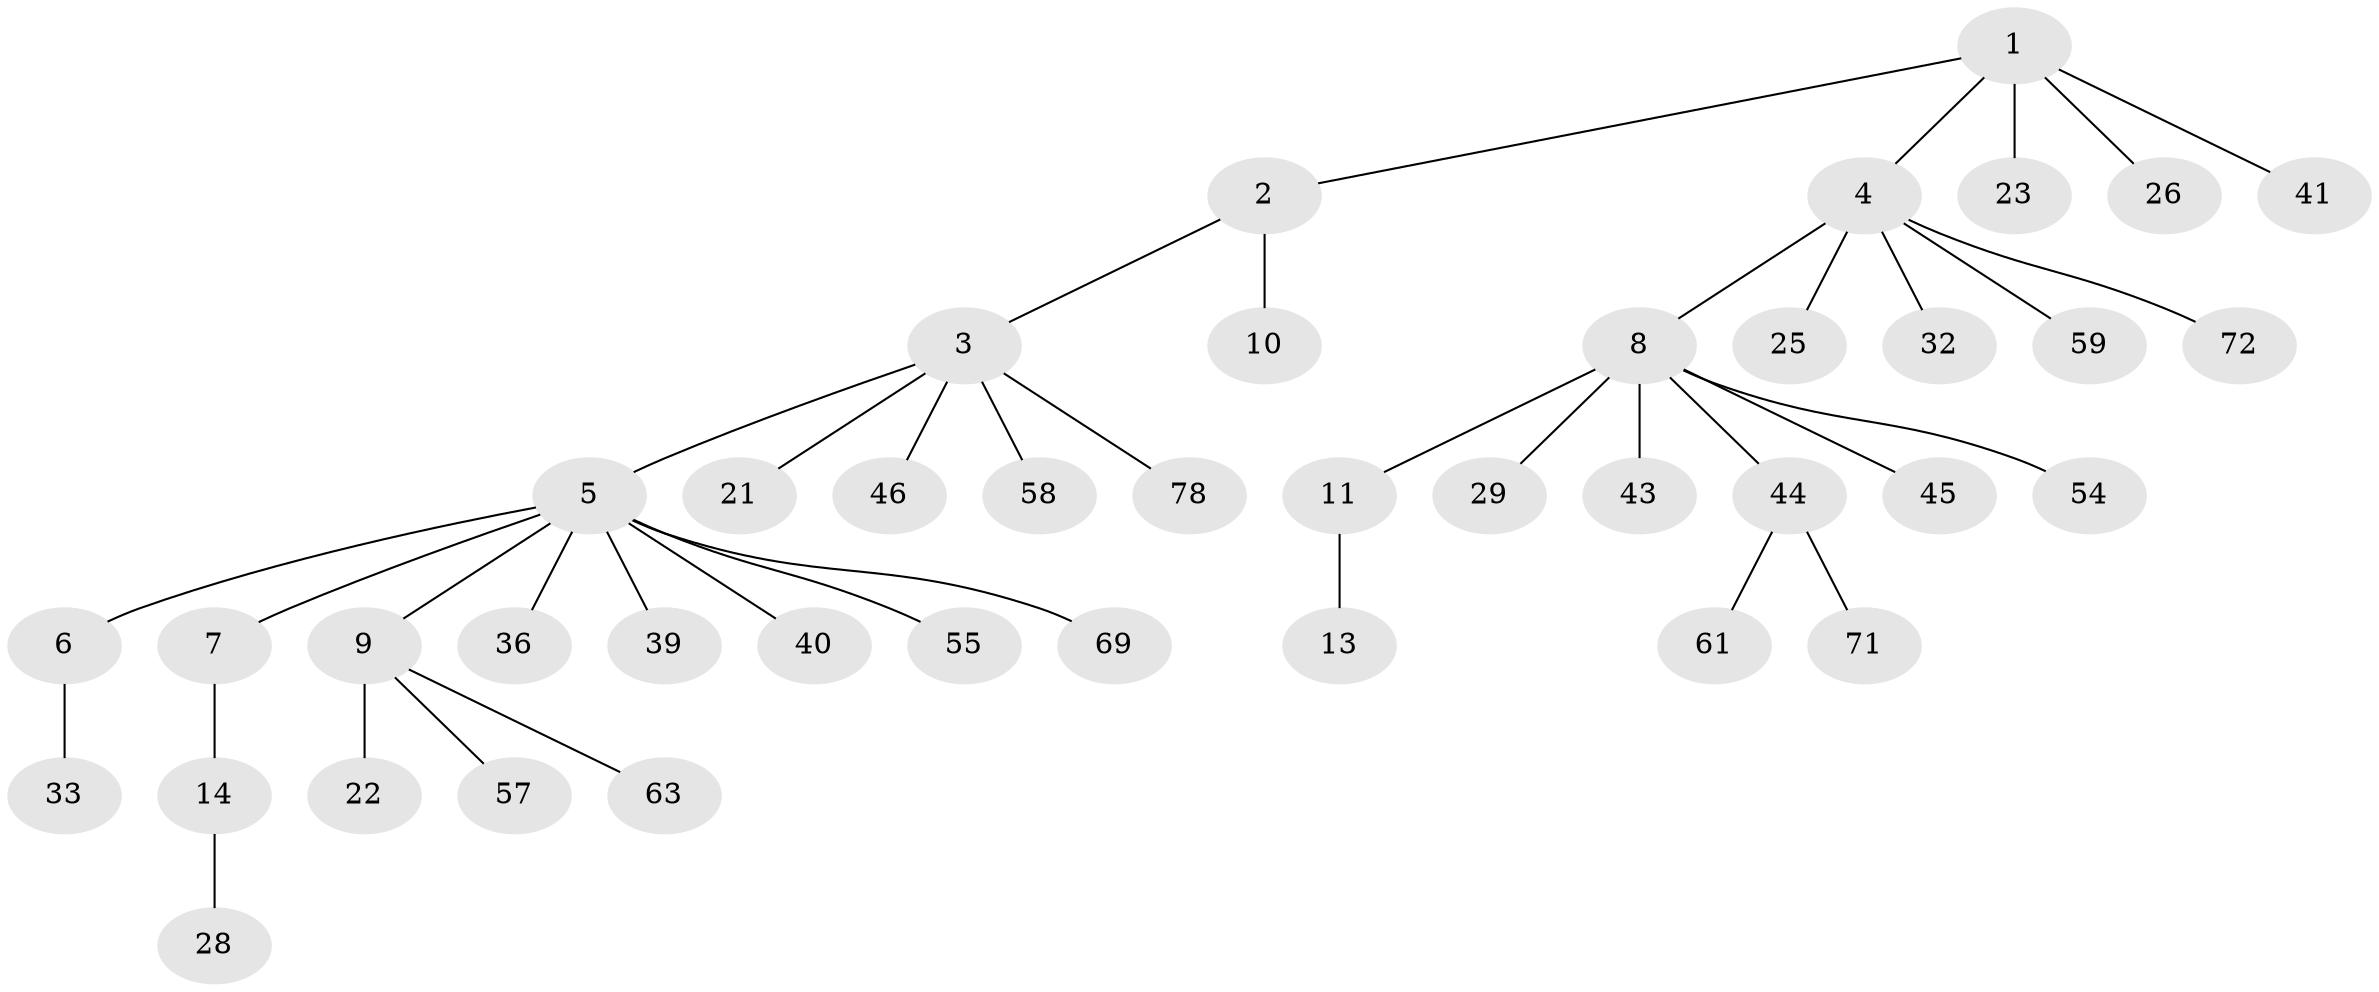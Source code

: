 // original degree distribution, {6: 0.036585365853658534, 3: 0.12195121951219512, 7: 0.012195121951219513, 2: 0.2682926829268293, 5: 0.024390243902439025, 1: 0.5, 4: 0.036585365853658534}
// Generated by graph-tools (version 1.1) at 2025/15/03/09/25 04:15:34]
// undirected, 41 vertices, 40 edges
graph export_dot {
graph [start="1"]
  node [color=gray90,style=filled];
  1 [super="+24"];
  2;
  3;
  4 [super="+30"];
  5 [super="+12"];
  6;
  7 [super="+70"];
  8 [super="+74+19+16"];
  9 [super="+15"];
  10;
  11;
  13 [super="+75"];
  14;
  21;
  22 [super="+68+34+52+49"];
  23 [super="+65"];
  25 [super="+38+73"];
  26 [super="+50"];
  28 [super="+31+42"];
  29 [super="+67"];
  32;
  33;
  36;
  39;
  40 [super="+47+48"];
  41 [super="+53+56"];
  43;
  44;
  45 [super="+66"];
  46 [super="+64"];
  54;
  55;
  57;
  58;
  59;
  61;
  63;
  69 [super="+81"];
  71 [super="+79"];
  72;
  78;
  1 -- 2;
  1 -- 4;
  1 -- 23;
  1 -- 26;
  1 -- 41;
  2 -- 3;
  2 -- 10;
  3 -- 5;
  3 -- 21;
  3 -- 46;
  3 -- 58;
  3 -- 78;
  4 -- 8;
  4 -- 25;
  4 -- 32;
  4 -- 72;
  4 -- 59;
  5 -- 6;
  5 -- 7;
  5 -- 9;
  5 -- 39;
  5 -- 55;
  5 -- 40;
  5 -- 69;
  5 -- 36;
  6 -- 33;
  7 -- 14;
  8 -- 11;
  8 -- 29;
  8 -- 54;
  8 -- 43;
  8 -- 44;
  8 -- 45;
  9 -- 22;
  9 -- 63;
  9 -- 57;
  11 -- 13;
  14 -- 28;
  44 -- 61;
  44 -- 71;
}
